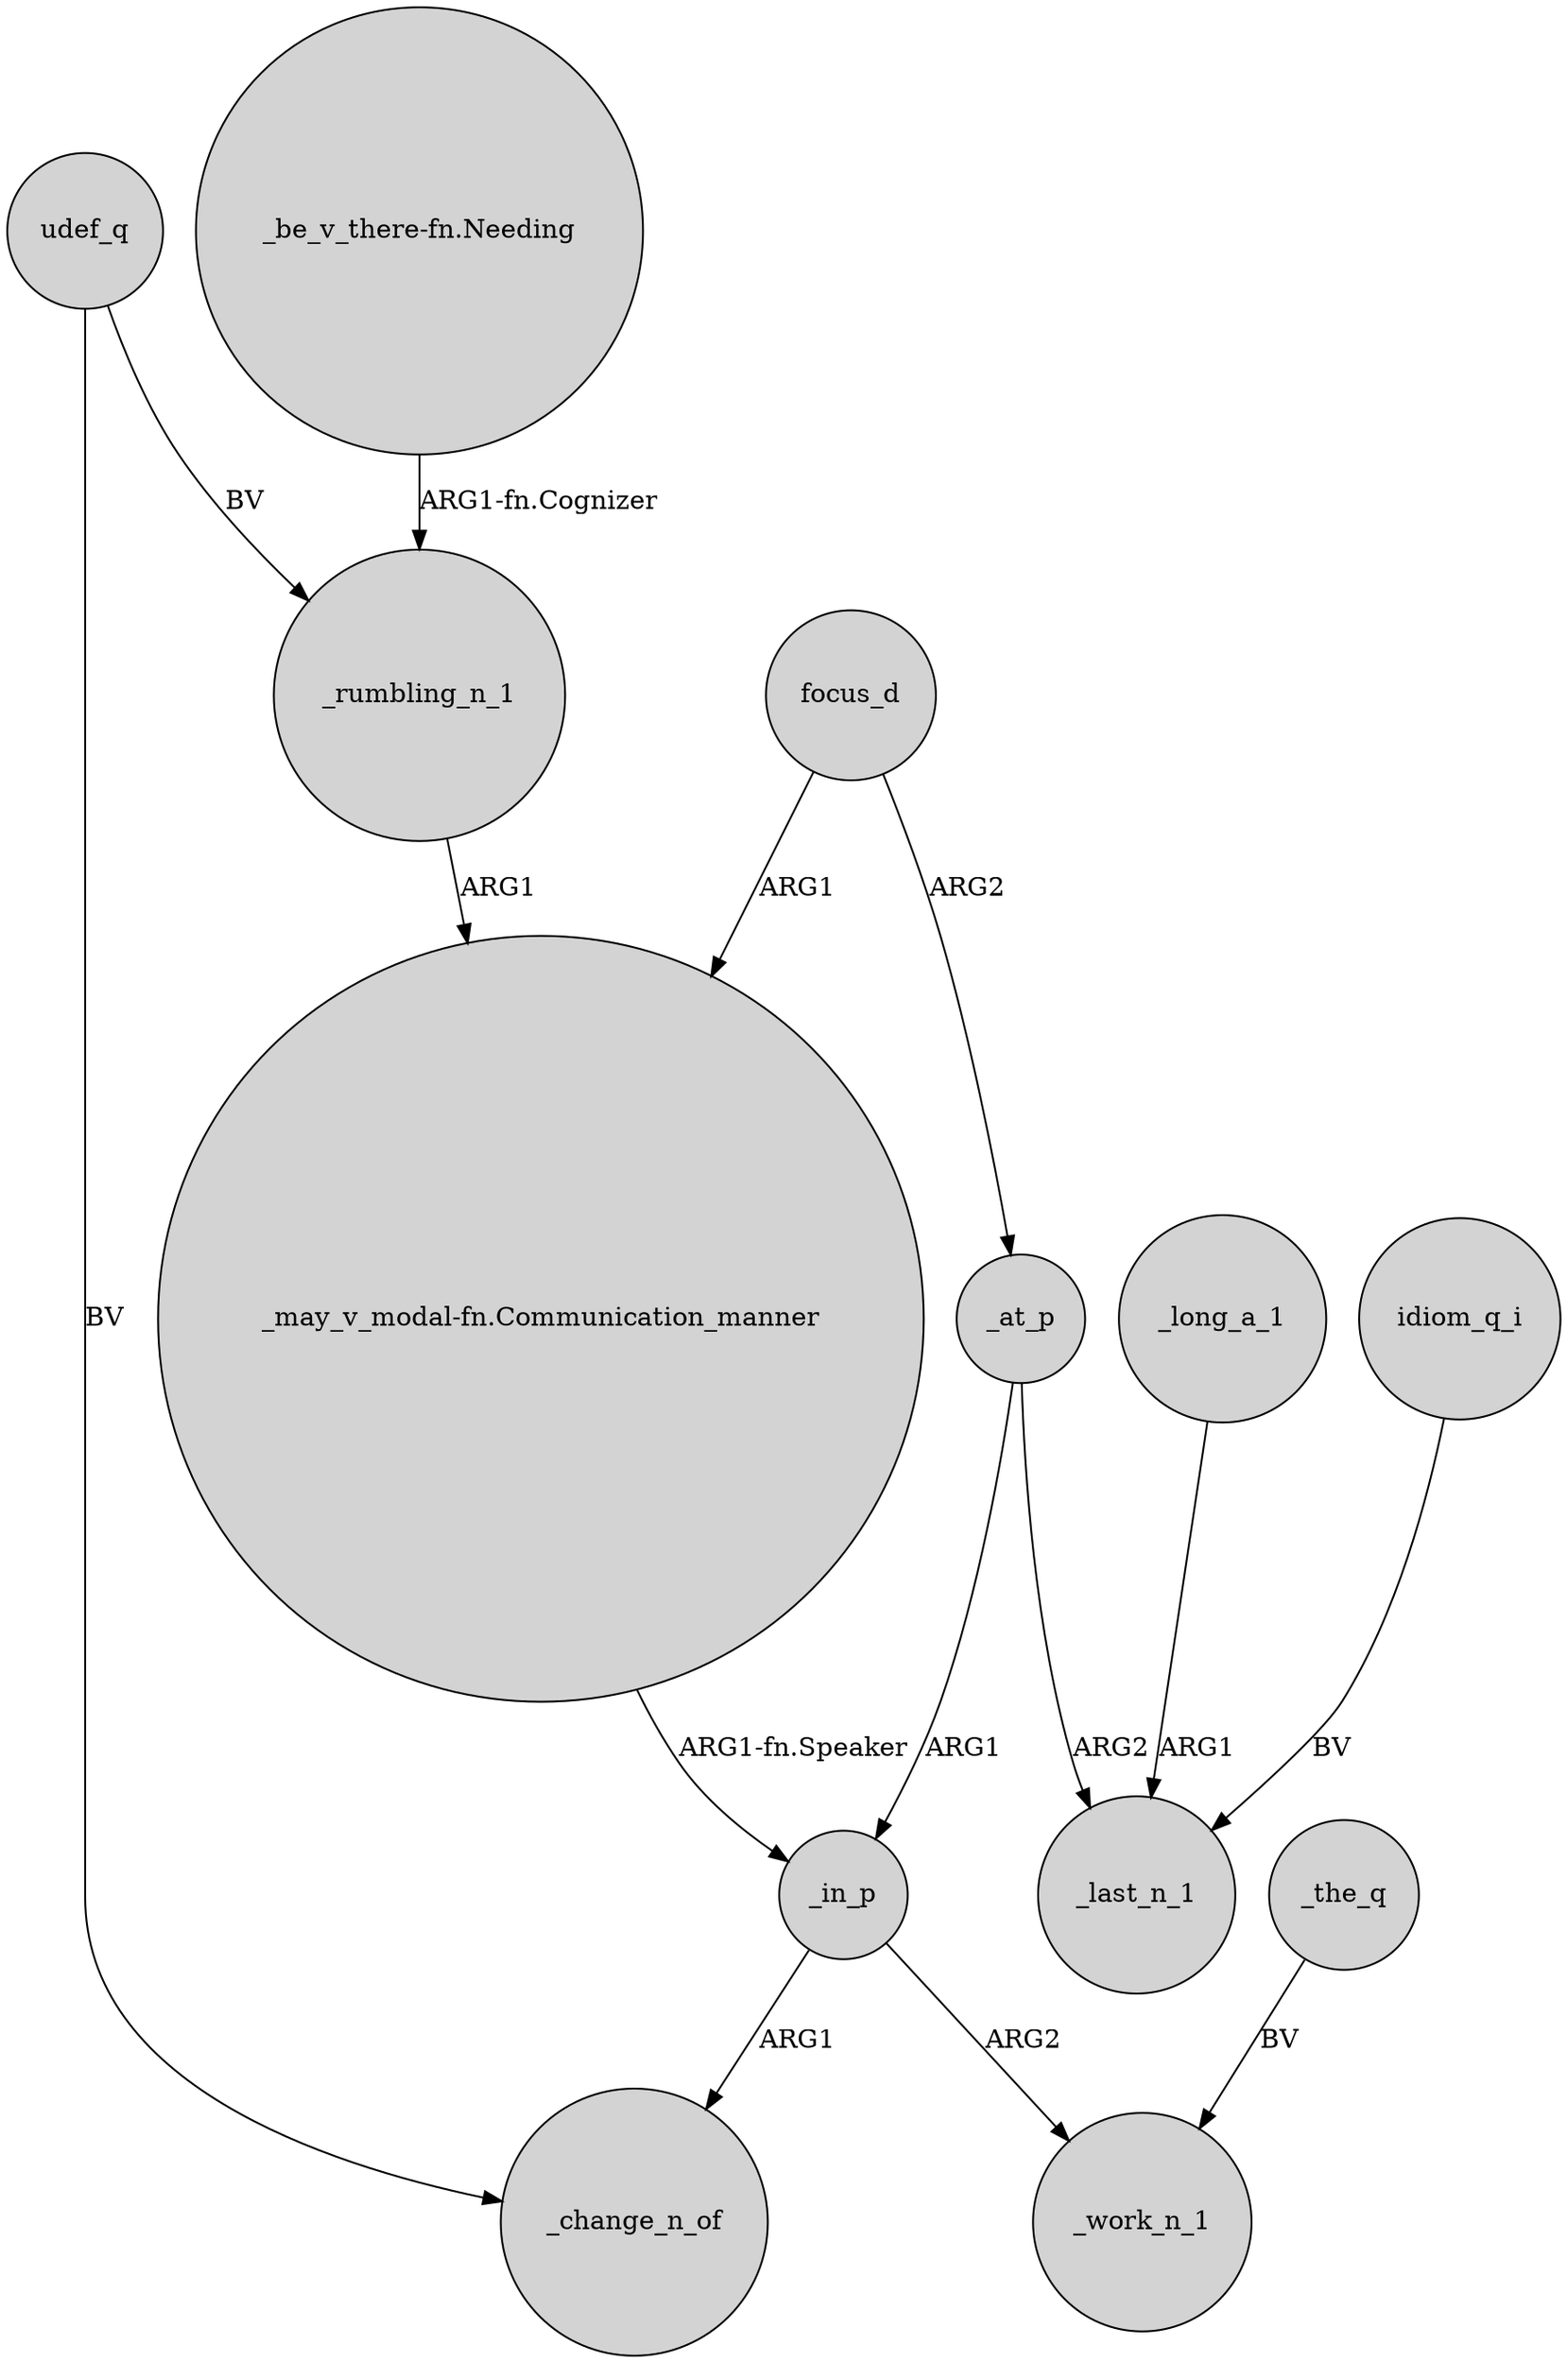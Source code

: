 digraph {
	node [shape=circle style=filled]
	_at_p -> _in_p [label=ARG1]
	udef_q -> _change_n_of [label=BV]
	"_may_v_modal-fn.Communication_manner" -> _in_p [label="ARG1-fn.Speaker"]
	_long_a_1 -> _last_n_1 [label=ARG1]
	_in_p -> _work_n_1 [label=ARG2]
	_the_q -> _work_n_1 [label=BV]
	_at_p -> _last_n_1 [label=ARG2]
	focus_d -> _at_p [label=ARG2]
	_rumbling_n_1 -> "_may_v_modal-fn.Communication_manner" [label=ARG1]
	idiom_q_i -> _last_n_1 [label=BV]
	focus_d -> "_may_v_modal-fn.Communication_manner" [label=ARG1]
	"_be_v_there-fn.Needing" -> _rumbling_n_1 [label="ARG1-fn.Cognizer"]
	_in_p -> _change_n_of [label=ARG1]
	udef_q -> _rumbling_n_1 [label=BV]
}
